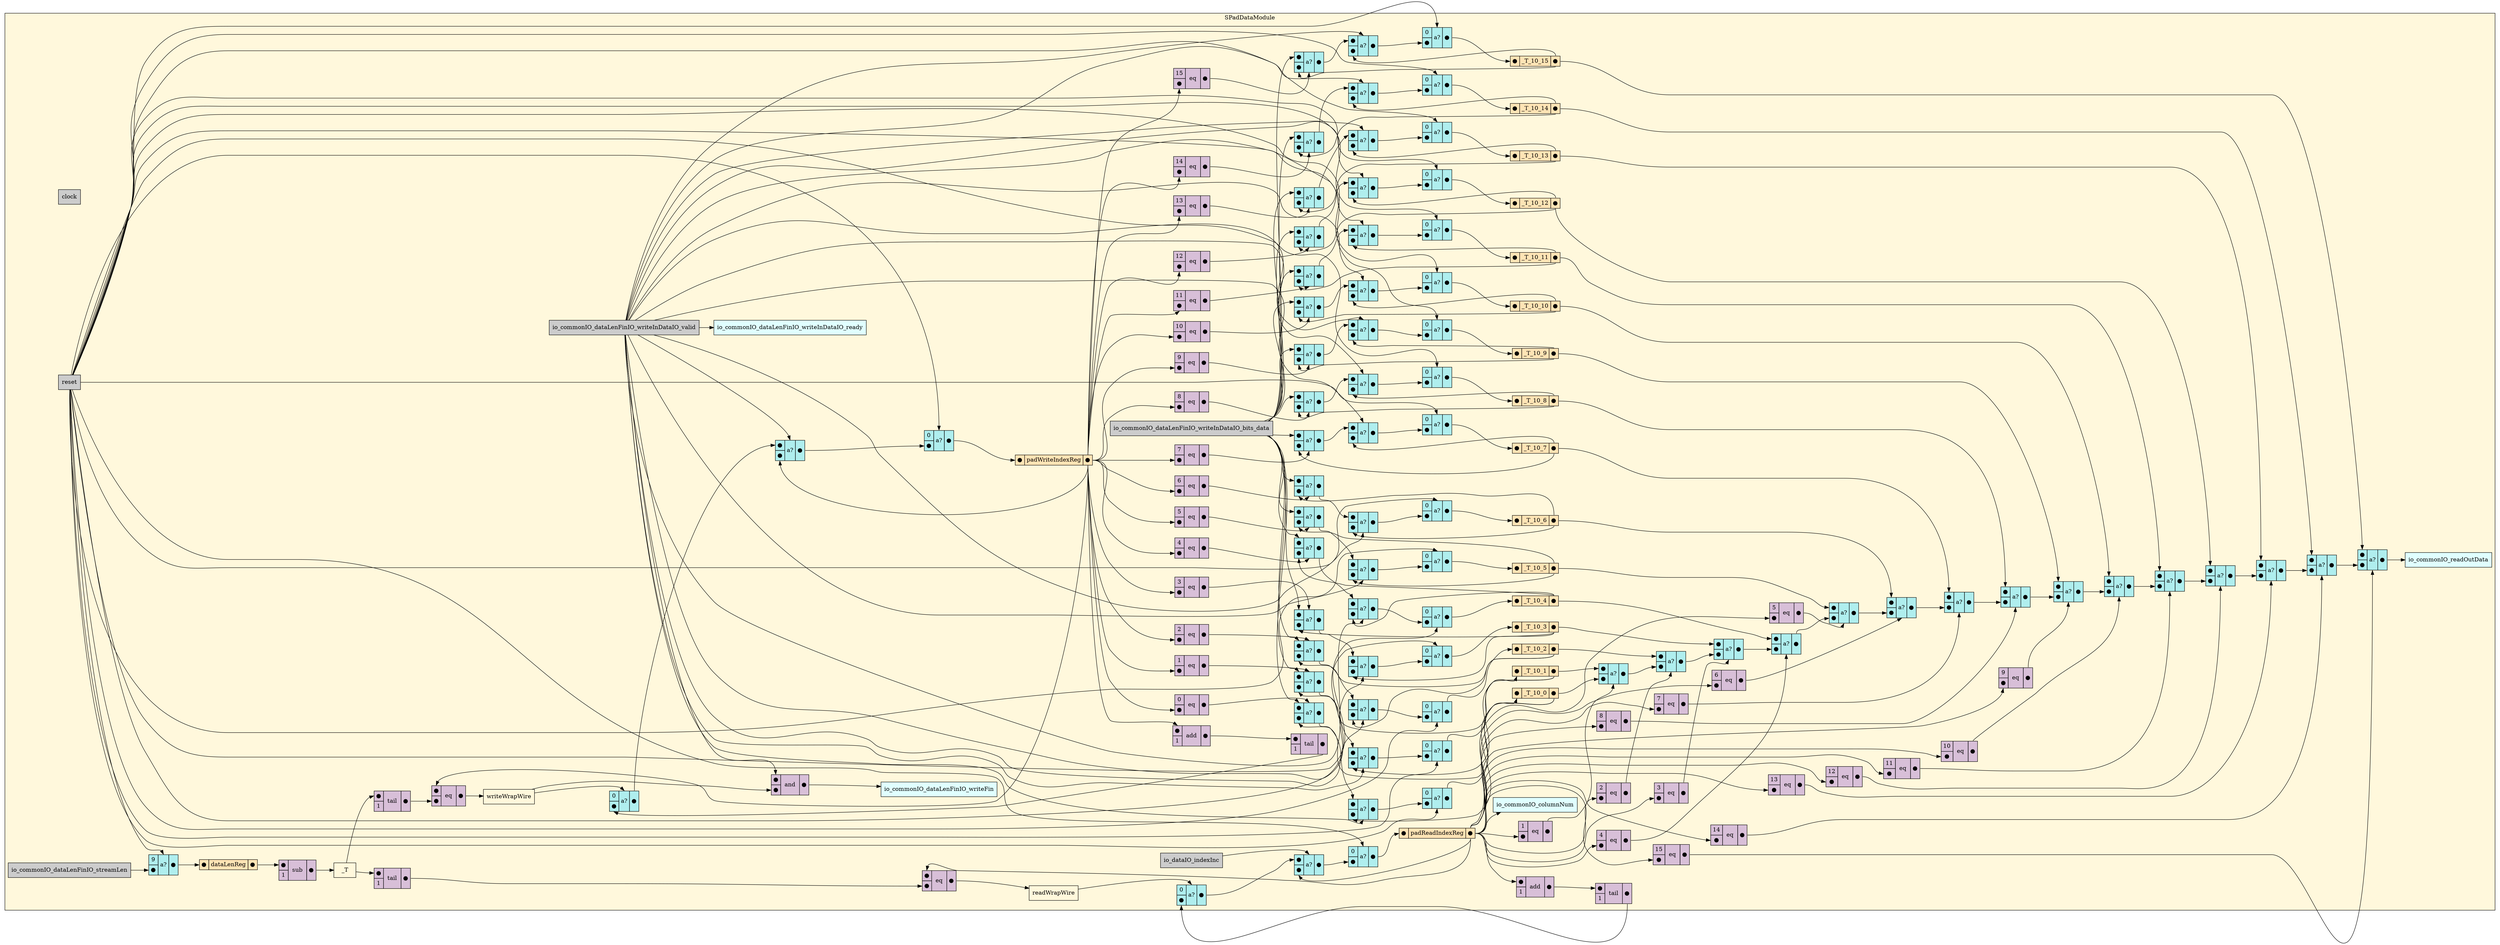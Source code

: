 digraph SPadDataModule {
stylesheet = "styles.css"
rankdir="LR" 

subgraph cluster_SPadDataModule {
  label="SPadDataModule"
  URL=""
  bgcolor="#FFF8DC"
  cluster_SPadDataModule_clock [shape = "rectangle" style="filled" fillcolor="#CCCCCC" label="clock" rank="0"]
     
cluster_SPadDataModule_reset [shape = "rectangle" style="filled" fillcolor="#CCCCCC" label="reset" rank="0"]
     
cluster_SPadDataModule_io_commonIO_dataLenFinIO_writeInDataIO_valid [shape = "rectangle" style="filled" fillcolor="#CCCCCC" label="io_commonIO_dataLenFinIO_writeInDataIO_valid" rank="0"]
     
cluster_SPadDataModule_io_commonIO_dataLenFinIO_writeInDataIO_bits_data [shape = "rectangle" style="filled" fillcolor="#CCCCCC" label="io_commonIO_dataLenFinIO_writeInDataIO_bits_data" rank="0"]
     
cluster_SPadDataModule_io_commonIO_dataLenFinIO_streamLen [shape = "rectangle" style="filled" fillcolor="#CCCCCC" label="io_commonIO_dataLenFinIO_streamLen" rank="0"]
     
cluster_SPadDataModule_io_dataIO_indexInc [shape = "rectangle" style="filled" fillcolor="#CCCCCC" label="io_dataIO_indexInc" rank="0"]
     
cluster_SPadDataModule_io_commonIO_columnNum [shape = "rectangle" style="filled" fillcolor="#E0FFFF" label="io_commonIO_columnNum" rank="1000"]
     
cluster_SPadDataModule_io_commonIO_readOutData [shape = "rectangle" style="filled" fillcolor="#E0FFFF" label="io_commonIO_readOutData" rank="1000"]
     
cluster_SPadDataModule_io_commonIO_dataLenFinIO_writeInDataIO_ready [shape = "rectangle" style="filled" fillcolor="#E0FFFF" label="io_commonIO_dataLenFinIO_writeInDataIO_ready" rank="1000"]
     
cluster_SPadDataModule_io_commonIO_dataLenFinIO_writeFin [shape = "rectangle" style="filled" fillcolor="#E0FFFF" label="io_commonIO_dataLenFinIO_writeFin" rank="1000"]
     
struct_cluster_SPadDataModule_dataLenReg [shape="plaintext" label=<
<TABLE BORDER="0" CELLBORDER="1" CELLSPACING="0" CELLPADDING="4" BGCOLOR="#FFE4B5">
  <TR>
    <TD PORT="in">&#x25cf;</TD>
    <TD>dataLenReg</TD>
    <TD PORT="out">&#x25cf;</TD>
  </TR>
</TABLE>>];
struct_cluster_SPadDataModule_padWriteIndexReg [shape="plaintext" label=<
<TABLE BORDER="0" CELLBORDER="1" CELLSPACING="0" CELLPADDING="4" BGCOLOR="#FFE4B5">
  <TR>
    <TD PORT="in">&#x25cf;</TD>
    <TD>padWriteIndexReg</TD>
    <TD PORT="out">&#x25cf;</TD>
  </TR>
</TABLE>>];
struct_cluster_SPadDataModule_padReadIndexReg [shape="plaintext" label=<
<TABLE BORDER="0" CELLBORDER="1" CELLSPACING="0" CELLPADDING="4" BGCOLOR="#FFE4B5">
  <TR>
    <TD PORT="in">&#x25cf;</TD>
    <TD>padReadIndexReg</TD>
    <TD PORT="out">&#x25cf;</TD>
  </TR>
</TABLE>>];
cluster_SPadDataModule__T [label = "_T" shape="rectangle"]; 

op_sub_599 [shape = "plaintext" label=<
<TABLE BORDER="0" CELLBORDER="1" CELLSPACING="0" CELLPADDING="4" BGCOLOR="#D8BFD8">
  <TR>
    <TD PORT="in1">&#x25cf;</TD>
    <TD ROWSPAN="2" > sub </TD>
    <TD ROWSPAN="2" PORT="out">&#x25cf;</TD>
  </TR>
  <TR>
    <TD PORT="in2">1</TD>
  </TR>
</TABLE>>];
       
cluster_SPadDataModule_writeWrapWire [label = "writeWrapWire" shape="rectangle"]; 

op_eq_600 [shape = "plaintext" label=<
<TABLE BORDER="0" CELLBORDER="1" CELLSPACING="0" CELLPADDING="4" BGCOLOR="#D8BFD8">
  <TR>
    <TD PORT="in1">&#x25cf;</TD>
    <TD ROWSPAN="2" > eq </TD>
    <TD ROWSPAN="2" PORT="out">&#x25cf;</TD>
  </TR>
  <TR>
    <TD PORT="in2">&#x25cf;</TD>
  </TR>
</TABLE>>];
       

op_tail_601 [shape = "plaintext" label=<
<TABLE BORDER="0" CELLBORDER="1" CELLSPACING="0" CELLPADDING="4" BGCOLOR="#D8BFD8">
  <TR>
    <TD PORT="in1">&#x25cf;</TD>
    <TD ROWSPAN="2" > tail </TD>
    <TD ROWSPAN="2" PORT="out">&#x25cf;</TD>
  </TR>
  <TR>
    <TD>1</TD>
  </TR>
</TABLE>>];
       
cluster_SPadDataModule_readWrapWire [label = "readWrapWire" shape="rectangle"]; 

op_eq_602 [shape = "plaintext" label=<
<TABLE BORDER="0" CELLBORDER="1" CELLSPACING="0" CELLPADDING="4" BGCOLOR="#D8BFD8">
  <TR>
    <TD PORT="in1">&#x25cf;</TD>
    <TD ROWSPAN="2" > eq </TD>
    <TD ROWSPAN="2" PORT="out">&#x25cf;</TD>
  </TR>
  <TR>
    <TD PORT="in2">&#x25cf;</TD>
  </TR>
</TABLE>>];
       

op_tail_603 [shape = "plaintext" label=<
<TABLE BORDER="0" CELLBORDER="1" CELLSPACING="0" CELLPADDING="4" BGCOLOR="#D8BFD8">
  <TR>
    <TD PORT="in1">&#x25cf;</TD>
    <TD ROWSPAN="2" > tail </TD>
    <TD ROWSPAN="2" PORT="out">&#x25cf;</TD>
  </TR>
  <TR>
    <TD>1</TD>
  </TR>
</TABLE>>];
       
struct_cluster_SPadDataModule__T_10_0 [shape="plaintext" label=<
<TABLE BORDER="0" CELLBORDER="1" CELLSPACING="0" CELLPADDING="4" BGCOLOR="#FFE4B5">
  <TR>
    <TD PORT="in">&#x25cf;</TD>
    <TD>_T_10_0</TD>
    <TD PORT="out">&#x25cf;</TD>
  </TR>
</TABLE>>];
struct_cluster_SPadDataModule__T_10_1 [shape="plaintext" label=<
<TABLE BORDER="0" CELLBORDER="1" CELLSPACING="0" CELLPADDING="4" BGCOLOR="#FFE4B5">
  <TR>
    <TD PORT="in">&#x25cf;</TD>
    <TD>_T_10_1</TD>
    <TD PORT="out">&#x25cf;</TD>
  </TR>
</TABLE>>];
struct_cluster_SPadDataModule__T_10_2 [shape="plaintext" label=<
<TABLE BORDER="0" CELLBORDER="1" CELLSPACING="0" CELLPADDING="4" BGCOLOR="#FFE4B5">
  <TR>
    <TD PORT="in">&#x25cf;</TD>
    <TD>_T_10_2</TD>
    <TD PORT="out">&#x25cf;</TD>
  </TR>
</TABLE>>];
struct_cluster_SPadDataModule__T_10_3 [shape="plaintext" label=<
<TABLE BORDER="0" CELLBORDER="1" CELLSPACING="0" CELLPADDING="4" BGCOLOR="#FFE4B5">
  <TR>
    <TD PORT="in">&#x25cf;</TD>
    <TD>_T_10_3</TD>
    <TD PORT="out">&#x25cf;</TD>
  </TR>
</TABLE>>];
struct_cluster_SPadDataModule__T_10_4 [shape="plaintext" label=<
<TABLE BORDER="0" CELLBORDER="1" CELLSPACING="0" CELLPADDING="4" BGCOLOR="#FFE4B5">
  <TR>
    <TD PORT="in">&#x25cf;</TD>
    <TD>_T_10_4</TD>
    <TD PORT="out">&#x25cf;</TD>
  </TR>
</TABLE>>];
struct_cluster_SPadDataModule__T_10_5 [shape="plaintext" label=<
<TABLE BORDER="0" CELLBORDER="1" CELLSPACING="0" CELLPADDING="4" BGCOLOR="#FFE4B5">
  <TR>
    <TD PORT="in">&#x25cf;</TD>
    <TD>_T_10_5</TD>
    <TD PORT="out">&#x25cf;</TD>
  </TR>
</TABLE>>];
struct_cluster_SPadDataModule__T_10_6 [shape="plaintext" label=<
<TABLE BORDER="0" CELLBORDER="1" CELLSPACING="0" CELLPADDING="4" BGCOLOR="#FFE4B5">
  <TR>
    <TD PORT="in">&#x25cf;</TD>
    <TD>_T_10_6</TD>
    <TD PORT="out">&#x25cf;</TD>
  </TR>
</TABLE>>];
struct_cluster_SPadDataModule__T_10_7 [shape="plaintext" label=<
<TABLE BORDER="0" CELLBORDER="1" CELLSPACING="0" CELLPADDING="4" BGCOLOR="#FFE4B5">
  <TR>
    <TD PORT="in">&#x25cf;</TD>
    <TD>_T_10_7</TD>
    <TD PORT="out">&#x25cf;</TD>
  </TR>
</TABLE>>];
struct_cluster_SPadDataModule__T_10_8 [shape="plaintext" label=<
<TABLE BORDER="0" CELLBORDER="1" CELLSPACING="0" CELLPADDING="4" BGCOLOR="#FFE4B5">
  <TR>
    <TD PORT="in">&#x25cf;</TD>
    <TD>_T_10_8</TD>
    <TD PORT="out">&#x25cf;</TD>
  </TR>
</TABLE>>];
struct_cluster_SPadDataModule__T_10_9 [shape="plaintext" label=<
<TABLE BORDER="0" CELLBORDER="1" CELLSPACING="0" CELLPADDING="4" BGCOLOR="#FFE4B5">
  <TR>
    <TD PORT="in">&#x25cf;</TD>
    <TD>_T_10_9</TD>
    <TD PORT="out">&#x25cf;</TD>
  </TR>
</TABLE>>];
struct_cluster_SPadDataModule__T_10_10 [shape="plaintext" label=<
<TABLE BORDER="0" CELLBORDER="1" CELLSPACING="0" CELLPADDING="4" BGCOLOR="#FFE4B5">
  <TR>
    <TD PORT="in">&#x25cf;</TD>
    <TD>_T_10_10</TD>
    <TD PORT="out">&#x25cf;</TD>
  </TR>
</TABLE>>];
struct_cluster_SPadDataModule__T_10_11 [shape="plaintext" label=<
<TABLE BORDER="0" CELLBORDER="1" CELLSPACING="0" CELLPADDING="4" BGCOLOR="#FFE4B5">
  <TR>
    <TD PORT="in">&#x25cf;</TD>
    <TD>_T_10_11</TD>
    <TD PORT="out">&#x25cf;</TD>
  </TR>
</TABLE>>];
struct_cluster_SPadDataModule__T_10_12 [shape="plaintext" label=<
<TABLE BORDER="0" CELLBORDER="1" CELLSPACING="0" CELLPADDING="4" BGCOLOR="#FFE4B5">
  <TR>
    <TD PORT="in">&#x25cf;</TD>
    <TD>_T_10_12</TD>
    <TD PORT="out">&#x25cf;</TD>
  </TR>
</TABLE>>];
struct_cluster_SPadDataModule__T_10_13 [shape="plaintext" label=<
<TABLE BORDER="0" CELLBORDER="1" CELLSPACING="0" CELLPADDING="4" BGCOLOR="#FFE4B5">
  <TR>
    <TD PORT="in">&#x25cf;</TD>
    <TD>_T_10_13</TD>
    <TD PORT="out">&#x25cf;</TD>
  </TR>
</TABLE>>];
struct_cluster_SPadDataModule__T_10_14 [shape="plaintext" label=<
<TABLE BORDER="0" CELLBORDER="1" CELLSPACING="0" CELLPADDING="4" BGCOLOR="#FFE4B5">
  <TR>
    <TD PORT="in">&#x25cf;</TD>
    <TD>_T_10_14</TD>
    <TD PORT="out">&#x25cf;</TD>
  </TR>
</TABLE>>];
struct_cluster_SPadDataModule__T_10_15 [shape="plaintext" label=<
<TABLE BORDER="0" CELLBORDER="1" CELLSPACING="0" CELLPADDING="4" BGCOLOR="#FFE4B5">
  <TR>
    <TD PORT="in">&#x25cf;</TD>
    <TD>_T_10_15</TD>
    <TD PORT="out">&#x25cf;</TD>
  </TR>
</TABLE>>];

mux_817634976 [shape = "plaintext" label=<
<TABLE BORDER="0" CELLBORDER="1" CELLSPACING="0" CELLPADDING="4" BGCOLOR="#AFEEEE">
  <TR>
    <TD PORT="in1">&#x25cf;</TD>
    <TD ROWSPAN="2" PORT="select">a?</TD>
    <TD ROWSPAN="2" PORT="out">&#x25cf;</TD>
  </TR>
  <TR>
    <TD PORT="in2">&#x25cf;</TD>
  </TR>
</TABLE>>];
       

op_eq_604 [shape = "plaintext" label=<
<TABLE BORDER="0" CELLBORDER="1" CELLSPACING="0" CELLPADDING="4" BGCOLOR="#D8BFD8">
  <TR>
    <TD PORT="in1">15</TD>
    <TD ROWSPAN="2" > eq </TD>
    <TD ROWSPAN="2" PORT="out">&#x25cf;</TD>
  </TR>
  <TR>
    <TD PORT="in2">&#x25cf;</TD>
  </TR>
</TABLE>>];
       

mux_1664940076 [shape = "plaintext" label=<
<TABLE BORDER="0" CELLBORDER="1" CELLSPACING="0" CELLPADDING="4" BGCOLOR="#AFEEEE">
  <TR>
    <TD PORT="in1">&#x25cf;</TD>
    <TD ROWSPAN="2" PORT="select">a?</TD>
    <TD ROWSPAN="2" PORT="out">&#x25cf;</TD>
  </TR>
  <TR>
    <TD PORT="in2">&#x25cf;</TD>
  </TR>
</TABLE>>];
       

op_eq_605 [shape = "plaintext" label=<
<TABLE BORDER="0" CELLBORDER="1" CELLSPACING="0" CELLPADDING="4" BGCOLOR="#D8BFD8">
  <TR>
    <TD PORT="in1">14</TD>
    <TD ROWSPAN="2" > eq </TD>
    <TD ROWSPAN="2" PORT="out">&#x25cf;</TD>
  </TR>
  <TR>
    <TD PORT="in2">&#x25cf;</TD>
  </TR>
</TABLE>>];
       

mux_780632335 [shape = "plaintext" label=<
<TABLE BORDER="0" CELLBORDER="1" CELLSPACING="0" CELLPADDING="4" BGCOLOR="#AFEEEE">
  <TR>
    <TD PORT="in1">&#x25cf;</TD>
    <TD ROWSPAN="2" PORT="select">a?</TD>
    <TD ROWSPAN="2" PORT="out">&#x25cf;</TD>
  </TR>
  <TR>
    <TD PORT="in2">&#x25cf;</TD>
  </TR>
</TABLE>>];
       

op_eq_606 [shape = "plaintext" label=<
<TABLE BORDER="0" CELLBORDER="1" CELLSPACING="0" CELLPADDING="4" BGCOLOR="#D8BFD8">
  <TR>
    <TD PORT="in1">13</TD>
    <TD ROWSPAN="2" > eq </TD>
    <TD ROWSPAN="2" PORT="out">&#x25cf;</TD>
  </TR>
  <TR>
    <TD PORT="in2">&#x25cf;</TD>
  </TR>
</TABLE>>];
       

mux_234215094 [shape = "plaintext" label=<
<TABLE BORDER="0" CELLBORDER="1" CELLSPACING="0" CELLPADDING="4" BGCOLOR="#AFEEEE">
  <TR>
    <TD PORT="in1">&#x25cf;</TD>
    <TD ROWSPAN="2" PORT="select">a?</TD>
    <TD ROWSPAN="2" PORT="out">&#x25cf;</TD>
  </TR>
  <TR>
    <TD PORT="in2">&#x25cf;</TD>
  </TR>
</TABLE>>];
       

op_eq_607 [shape = "plaintext" label=<
<TABLE BORDER="0" CELLBORDER="1" CELLSPACING="0" CELLPADDING="4" BGCOLOR="#D8BFD8">
  <TR>
    <TD PORT="in1">12</TD>
    <TD ROWSPAN="2" > eq </TD>
    <TD ROWSPAN="2" PORT="out">&#x25cf;</TD>
  </TR>
  <TR>
    <TD PORT="in2">&#x25cf;</TD>
  </TR>
</TABLE>>];
       

mux_878505620 [shape = "plaintext" label=<
<TABLE BORDER="0" CELLBORDER="1" CELLSPACING="0" CELLPADDING="4" BGCOLOR="#AFEEEE">
  <TR>
    <TD PORT="in1">&#x25cf;</TD>
    <TD ROWSPAN="2" PORT="select">a?</TD>
    <TD ROWSPAN="2" PORT="out">&#x25cf;</TD>
  </TR>
  <TR>
    <TD PORT="in2">&#x25cf;</TD>
  </TR>
</TABLE>>];
       

op_eq_608 [shape = "plaintext" label=<
<TABLE BORDER="0" CELLBORDER="1" CELLSPACING="0" CELLPADDING="4" BGCOLOR="#D8BFD8">
  <TR>
    <TD PORT="in1">11</TD>
    <TD ROWSPAN="2" > eq </TD>
    <TD ROWSPAN="2" PORT="out">&#x25cf;</TD>
  </TR>
  <TR>
    <TD PORT="in2">&#x25cf;</TD>
  </TR>
</TABLE>>];
       

mux_1689711551 [shape = "plaintext" label=<
<TABLE BORDER="0" CELLBORDER="1" CELLSPACING="0" CELLPADDING="4" BGCOLOR="#AFEEEE">
  <TR>
    <TD PORT="in1">&#x25cf;</TD>
    <TD ROWSPAN="2" PORT="select">a?</TD>
    <TD ROWSPAN="2" PORT="out">&#x25cf;</TD>
  </TR>
  <TR>
    <TD PORT="in2">&#x25cf;</TD>
  </TR>
</TABLE>>];
       

op_eq_609 [shape = "plaintext" label=<
<TABLE BORDER="0" CELLBORDER="1" CELLSPACING="0" CELLPADDING="4" BGCOLOR="#D8BFD8">
  <TR>
    <TD PORT="in1">10</TD>
    <TD ROWSPAN="2" > eq </TD>
    <TD ROWSPAN="2" PORT="out">&#x25cf;</TD>
  </TR>
  <TR>
    <TD PORT="in2">&#x25cf;</TD>
  </TR>
</TABLE>>];
       

mux_1716341478 [shape = "plaintext" label=<
<TABLE BORDER="0" CELLBORDER="1" CELLSPACING="0" CELLPADDING="4" BGCOLOR="#AFEEEE">
  <TR>
    <TD PORT="in1">&#x25cf;</TD>
    <TD ROWSPAN="2" PORT="select">a?</TD>
    <TD ROWSPAN="2" PORT="out">&#x25cf;</TD>
  </TR>
  <TR>
    <TD PORT="in2">&#x25cf;</TD>
  </TR>
</TABLE>>];
       

op_eq_610 [shape = "plaintext" label=<
<TABLE BORDER="0" CELLBORDER="1" CELLSPACING="0" CELLPADDING="4" BGCOLOR="#D8BFD8">
  <TR>
    <TD PORT="in1">9</TD>
    <TD ROWSPAN="2" > eq </TD>
    <TD ROWSPAN="2" PORT="out">&#x25cf;</TD>
  </TR>
  <TR>
    <TD PORT="in2">&#x25cf;</TD>
  </TR>
</TABLE>>];
       

mux_315923216 [shape = "plaintext" label=<
<TABLE BORDER="0" CELLBORDER="1" CELLSPACING="0" CELLPADDING="4" BGCOLOR="#AFEEEE">
  <TR>
    <TD PORT="in1">&#x25cf;</TD>
    <TD ROWSPAN="2" PORT="select">a?</TD>
    <TD ROWSPAN="2" PORT="out">&#x25cf;</TD>
  </TR>
  <TR>
    <TD PORT="in2">&#x25cf;</TD>
  </TR>
</TABLE>>];
       

op_eq_611 [shape = "plaintext" label=<
<TABLE BORDER="0" CELLBORDER="1" CELLSPACING="0" CELLPADDING="4" BGCOLOR="#D8BFD8">
  <TR>
    <TD PORT="in1">8</TD>
    <TD ROWSPAN="2" > eq </TD>
    <TD ROWSPAN="2" PORT="out">&#x25cf;</TD>
  </TR>
  <TR>
    <TD PORT="in2">&#x25cf;</TD>
  </TR>
</TABLE>>];
       

mux_305365052 [shape = "plaintext" label=<
<TABLE BORDER="0" CELLBORDER="1" CELLSPACING="0" CELLPADDING="4" BGCOLOR="#AFEEEE">
  <TR>
    <TD PORT="in1">&#x25cf;</TD>
    <TD ROWSPAN="2" PORT="select">a?</TD>
    <TD ROWSPAN="2" PORT="out">&#x25cf;</TD>
  </TR>
  <TR>
    <TD PORT="in2">&#x25cf;</TD>
  </TR>
</TABLE>>];
       

op_eq_612 [shape = "plaintext" label=<
<TABLE BORDER="0" CELLBORDER="1" CELLSPACING="0" CELLPADDING="4" BGCOLOR="#D8BFD8">
  <TR>
    <TD PORT="in1">7</TD>
    <TD ROWSPAN="2" > eq </TD>
    <TD ROWSPAN="2" PORT="out">&#x25cf;</TD>
  </TR>
  <TR>
    <TD PORT="in2">&#x25cf;</TD>
  </TR>
</TABLE>>];
       

mux_367602737 [shape = "plaintext" label=<
<TABLE BORDER="0" CELLBORDER="1" CELLSPACING="0" CELLPADDING="4" BGCOLOR="#AFEEEE">
  <TR>
    <TD PORT="in1">&#x25cf;</TD>
    <TD ROWSPAN="2" PORT="select">a?</TD>
    <TD ROWSPAN="2" PORT="out">&#x25cf;</TD>
  </TR>
  <TR>
    <TD PORT="in2">&#x25cf;</TD>
  </TR>
</TABLE>>];
       

op_eq_613 [shape = "plaintext" label=<
<TABLE BORDER="0" CELLBORDER="1" CELLSPACING="0" CELLPADDING="4" BGCOLOR="#D8BFD8">
  <TR>
    <TD PORT="in1">6</TD>
    <TD ROWSPAN="2" > eq </TD>
    <TD ROWSPAN="2" PORT="out">&#x25cf;</TD>
  </TR>
  <TR>
    <TD PORT="in2">&#x25cf;</TD>
  </TR>
</TABLE>>];
       

mux_2005310697 [shape = "plaintext" label=<
<TABLE BORDER="0" CELLBORDER="1" CELLSPACING="0" CELLPADDING="4" BGCOLOR="#AFEEEE">
  <TR>
    <TD PORT="in1">&#x25cf;</TD>
    <TD ROWSPAN="2" PORT="select">a?</TD>
    <TD ROWSPAN="2" PORT="out">&#x25cf;</TD>
  </TR>
  <TR>
    <TD PORT="in2">&#x25cf;</TD>
  </TR>
</TABLE>>];
       

op_eq_614 [shape = "plaintext" label=<
<TABLE BORDER="0" CELLBORDER="1" CELLSPACING="0" CELLPADDING="4" BGCOLOR="#D8BFD8">
  <TR>
    <TD PORT="in1">5</TD>
    <TD ROWSPAN="2" > eq </TD>
    <TD ROWSPAN="2" PORT="out">&#x25cf;</TD>
  </TR>
  <TR>
    <TD PORT="in2">&#x25cf;</TD>
  </TR>
</TABLE>>];
       

mux_81625831 [shape = "plaintext" label=<
<TABLE BORDER="0" CELLBORDER="1" CELLSPACING="0" CELLPADDING="4" BGCOLOR="#AFEEEE">
  <TR>
    <TD PORT="in1">&#x25cf;</TD>
    <TD ROWSPAN="2" PORT="select">a?</TD>
    <TD ROWSPAN="2" PORT="out">&#x25cf;</TD>
  </TR>
  <TR>
    <TD PORT="in2">&#x25cf;</TD>
  </TR>
</TABLE>>];
       

op_eq_615 [shape = "plaintext" label=<
<TABLE BORDER="0" CELLBORDER="1" CELLSPACING="0" CELLPADDING="4" BGCOLOR="#D8BFD8">
  <TR>
    <TD PORT="in1">4</TD>
    <TD ROWSPAN="2" > eq </TD>
    <TD ROWSPAN="2" PORT="out">&#x25cf;</TD>
  </TR>
  <TR>
    <TD PORT="in2">&#x25cf;</TD>
  </TR>
</TABLE>>];
       

mux_780667302 [shape = "plaintext" label=<
<TABLE BORDER="0" CELLBORDER="1" CELLSPACING="0" CELLPADDING="4" BGCOLOR="#AFEEEE">
  <TR>
    <TD PORT="in1">&#x25cf;</TD>
    <TD ROWSPAN="2" PORT="select">a?</TD>
    <TD ROWSPAN="2" PORT="out">&#x25cf;</TD>
  </TR>
  <TR>
    <TD PORT="in2">&#x25cf;</TD>
  </TR>
</TABLE>>];
       

op_eq_616 [shape = "plaintext" label=<
<TABLE BORDER="0" CELLBORDER="1" CELLSPACING="0" CELLPADDING="4" BGCOLOR="#D8BFD8">
  <TR>
    <TD PORT="in1">3</TD>
    <TD ROWSPAN="2" > eq </TD>
    <TD ROWSPAN="2" PORT="out">&#x25cf;</TD>
  </TR>
  <TR>
    <TD PORT="in2">&#x25cf;</TD>
  </TR>
</TABLE>>];
       

mux_1964710208 [shape = "plaintext" label=<
<TABLE BORDER="0" CELLBORDER="1" CELLSPACING="0" CELLPADDING="4" BGCOLOR="#AFEEEE">
  <TR>
    <TD PORT="in1">&#x25cf;</TD>
    <TD ROWSPAN="2" PORT="select">a?</TD>
    <TD ROWSPAN="2" PORT="out">&#x25cf;</TD>
  </TR>
  <TR>
    <TD PORT="in2">&#x25cf;</TD>
  </TR>
</TABLE>>];
       

op_eq_617 [shape = "plaintext" label=<
<TABLE BORDER="0" CELLBORDER="1" CELLSPACING="0" CELLPADDING="4" BGCOLOR="#D8BFD8">
  <TR>
    <TD PORT="in1">2</TD>
    <TD ROWSPAN="2" > eq </TD>
    <TD ROWSPAN="2" PORT="out">&#x25cf;</TD>
  </TR>
  <TR>
    <TD PORT="in2">&#x25cf;</TD>
  </TR>
</TABLE>>];
       

mux_1729122715 [shape = "plaintext" label=<
<TABLE BORDER="0" CELLBORDER="1" CELLSPACING="0" CELLPADDING="4" BGCOLOR="#AFEEEE">
  <TR>
    <TD PORT="in1">&#x25cf;</TD>
    <TD ROWSPAN="2" PORT="select">a?</TD>
    <TD ROWSPAN="2" PORT="out">&#x25cf;</TD>
  </TR>
  <TR>
    <TD PORT="in2">&#x25cf;</TD>
  </TR>
</TABLE>>];
       

op_eq_618 [shape = "plaintext" label=<
<TABLE BORDER="0" CELLBORDER="1" CELLSPACING="0" CELLPADDING="4" BGCOLOR="#D8BFD8">
  <TR>
    <TD PORT="in1">1</TD>
    <TD ROWSPAN="2" > eq </TD>
    <TD ROWSPAN="2" PORT="out">&#x25cf;</TD>
  </TR>
  <TR>
    <TD PORT="in2">&#x25cf;</TD>
  </TR>
</TABLE>>];
       

op_and_619 [shape = "plaintext" label=<
<TABLE BORDER="0" CELLBORDER="1" CELLSPACING="0" CELLPADDING="4" BGCOLOR="#D8BFD8">
  <TR>
    <TD PORT="in1">&#x25cf;</TD>
    <TD ROWSPAN="2" > and </TD>
    <TD ROWSPAN="2" PORT="out">&#x25cf;</TD>
  </TR>
  <TR>
    <TD PORT="in2">&#x25cf;</TD>
  </TR>
</TABLE>>];
       

mux_1917568076 [shape = "plaintext" label=<
<TABLE BORDER="0" CELLBORDER="1" CELLSPACING="0" CELLPADDING="4" BGCOLOR="#AFEEEE">
  <TR>
    <TD PORT="in1">9</TD>
    <TD ROWSPAN="2" PORT="select">a?</TD>
    <TD ROWSPAN="2" PORT="out">&#x25cf;</TD>
  </TR>
  <TR>
    <TD PORT="in2">&#x25cf;</TD>
  </TR>
</TABLE>>];
       

mux_1655311714 [shape = "plaintext" label=<
<TABLE BORDER="0" CELLBORDER="1" CELLSPACING="0" CELLPADDING="4" BGCOLOR="#AFEEEE">
  <TR>
    <TD PORT="in1">0</TD>
    <TD ROWSPAN="2" PORT="select">a?</TD>
    <TD ROWSPAN="2" PORT="out">&#x25cf;</TD>
  </TR>
  <TR>
    <TD PORT="in2">&#x25cf;</TD>
  </TR>
</TABLE>>];
       

mux_2006009045 [shape = "plaintext" label=<
<TABLE BORDER="0" CELLBORDER="1" CELLSPACING="0" CELLPADDING="4" BGCOLOR="#AFEEEE">
  <TR>
    <TD PORT="in1">&#x25cf;</TD>
    <TD ROWSPAN="2" PORT="select">a?</TD>
    <TD ROWSPAN="2" PORT="out">&#x25cf;</TD>
  </TR>
  <TR>
    <TD PORT="in2">&#x25cf;</TD>
  </TR>
</TABLE>>];
       

mux_1200765837 [shape = "plaintext" label=<
<TABLE BORDER="0" CELLBORDER="1" CELLSPACING="0" CELLPADDING="4" BGCOLOR="#AFEEEE">
  <TR>
    <TD PORT="in1">0</TD>
    <TD ROWSPAN="2" PORT="select">a?</TD>
    <TD ROWSPAN="2" PORT="out">&#x25cf;</TD>
  </TR>
  <TR>
    <TD PORT="in2">&#x25cf;</TD>
  </TR>
</TABLE>>];
       

op_tail_620 [shape = "plaintext" label=<
<TABLE BORDER="0" CELLBORDER="1" CELLSPACING="0" CELLPADDING="4" BGCOLOR="#D8BFD8">
  <TR>
    <TD PORT="in1">&#x25cf;</TD>
    <TD ROWSPAN="2" > tail </TD>
    <TD ROWSPAN="2" PORT="out">&#x25cf;</TD>
  </TR>
  <TR>
    <TD>1</TD>
  </TR>
</TABLE>>];
       

op_add_621 [shape = "plaintext" label=<
<TABLE BORDER="0" CELLBORDER="1" CELLSPACING="0" CELLPADDING="4" BGCOLOR="#D8BFD8">
  <TR>
    <TD PORT="in1">&#x25cf;</TD>
    <TD ROWSPAN="2" > add </TD>
    <TD ROWSPAN="2" PORT="out">&#x25cf;</TD>
  </TR>
  <TR>
    <TD PORT="in2">1</TD>
  </TR>
</TABLE>>];
       

mux_1010605546 [shape = "plaintext" label=<
<TABLE BORDER="0" CELLBORDER="1" CELLSPACING="0" CELLPADDING="4" BGCOLOR="#AFEEEE">
  <TR>
    <TD PORT="in1">0</TD>
    <TD ROWSPAN="2" PORT="select">a?</TD>
    <TD ROWSPAN="2" PORT="out">&#x25cf;</TD>
  </TR>
  <TR>
    <TD PORT="in2">&#x25cf;</TD>
  </TR>
</TABLE>>];
       

mux_545940901 [shape = "plaintext" label=<
<TABLE BORDER="0" CELLBORDER="1" CELLSPACING="0" CELLPADDING="4" BGCOLOR="#AFEEEE">
  <TR>
    <TD PORT="in1">&#x25cf;</TD>
    <TD ROWSPAN="2" PORT="select">a?</TD>
    <TD ROWSPAN="2" PORT="out">&#x25cf;</TD>
  </TR>
  <TR>
    <TD PORT="in2">&#x25cf;</TD>
  </TR>
</TABLE>>];
       

mux_1879217376 [shape = "plaintext" label=<
<TABLE BORDER="0" CELLBORDER="1" CELLSPACING="0" CELLPADDING="4" BGCOLOR="#AFEEEE">
  <TR>
    <TD PORT="in1">0</TD>
    <TD ROWSPAN="2" PORT="select">a?</TD>
    <TD ROWSPAN="2" PORT="out">&#x25cf;</TD>
  </TR>
  <TR>
    <TD PORT="in2">&#x25cf;</TD>
  </TR>
</TABLE>>];
       

op_tail_622 [shape = "plaintext" label=<
<TABLE BORDER="0" CELLBORDER="1" CELLSPACING="0" CELLPADDING="4" BGCOLOR="#D8BFD8">
  <TR>
    <TD PORT="in1">&#x25cf;</TD>
    <TD ROWSPAN="2" > tail </TD>
    <TD ROWSPAN="2" PORT="out">&#x25cf;</TD>
  </TR>
  <TR>
    <TD>1</TD>
  </TR>
</TABLE>>];
       

op_add_623 [shape = "plaintext" label=<
<TABLE BORDER="0" CELLBORDER="1" CELLSPACING="0" CELLPADDING="4" BGCOLOR="#D8BFD8">
  <TR>
    <TD PORT="in1">&#x25cf;</TD>
    <TD ROWSPAN="2" > add </TD>
    <TD ROWSPAN="2" PORT="out">&#x25cf;</TD>
  </TR>
  <TR>
    <TD PORT="in2">1</TD>
  </TR>
</TABLE>>];
       

mux_1050224654 [shape = "plaintext" label=<
<TABLE BORDER="0" CELLBORDER="1" CELLSPACING="0" CELLPADDING="4" BGCOLOR="#AFEEEE">
  <TR>
    <TD PORT="in1">0</TD>
    <TD ROWSPAN="2" PORT="select">a?</TD>
    <TD ROWSPAN="2" PORT="out">&#x25cf;</TD>
  </TR>
  <TR>
    <TD PORT="in2">&#x25cf;</TD>
  </TR>
</TABLE>>];
       

mux_2042143086 [shape = "plaintext" label=<
<TABLE BORDER="0" CELLBORDER="1" CELLSPACING="0" CELLPADDING="4" BGCOLOR="#AFEEEE">
  <TR>
    <TD PORT="in1">&#x25cf;</TD>
    <TD ROWSPAN="2" PORT="select">a?</TD>
    <TD ROWSPAN="2" PORT="out">&#x25cf;</TD>
  </TR>
  <TR>
    <TD PORT="in2">&#x25cf;</TD>
  </TR>
</TABLE>>];
       

mux_1309274823 [shape = "plaintext" label=<
<TABLE BORDER="0" CELLBORDER="1" CELLSPACING="0" CELLPADDING="4" BGCOLOR="#AFEEEE">
  <TR>
    <TD PORT="in1">&#x25cf;</TD>
    <TD ROWSPAN="2" PORT="select">a?</TD>
    <TD ROWSPAN="2" PORT="out">&#x25cf;</TD>
  </TR>
  <TR>
    <TD PORT="in2">&#x25cf;</TD>
  </TR>
</TABLE>>];
       

op_eq_624 [shape = "plaintext" label=<
<TABLE BORDER="0" CELLBORDER="1" CELLSPACING="0" CELLPADDING="4" BGCOLOR="#D8BFD8">
  <TR>
    <TD PORT="in1">0</TD>
    <TD ROWSPAN="2" > eq </TD>
    <TD ROWSPAN="2" PORT="out">&#x25cf;</TD>
  </TR>
  <TR>
    <TD PORT="in2">&#x25cf;</TD>
  </TR>
</TABLE>>];
       

mux_587824736 [shape = "plaintext" label=<
<TABLE BORDER="0" CELLBORDER="1" CELLSPACING="0" CELLPADDING="4" BGCOLOR="#AFEEEE">
  <TR>
    <TD PORT="in1">0</TD>
    <TD ROWSPAN="2" PORT="select">a?</TD>
    <TD ROWSPAN="2" PORT="out">&#x25cf;</TD>
  </TR>
  <TR>
    <TD PORT="in2">&#x25cf;</TD>
  </TR>
</TABLE>>];
       

mux_2757410 [shape = "plaintext" label=<
<TABLE BORDER="0" CELLBORDER="1" CELLSPACING="0" CELLPADDING="4" BGCOLOR="#AFEEEE">
  <TR>
    <TD PORT="in1">&#x25cf;</TD>
    <TD ROWSPAN="2" PORT="select">a?</TD>
    <TD ROWSPAN="2" PORT="out">&#x25cf;</TD>
  </TR>
  <TR>
    <TD PORT="in2">&#x25cf;</TD>
  </TR>
</TABLE>>];
       

mux_481687748 [shape = "plaintext" label=<
<TABLE BORDER="0" CELLBORDER="1" CELLSPACING="0" CELLPADDING="4" BGCOLOR="#AFEEEE">
  <TR>
    <TD PORT="in1">&#x25cf;</TD>
    <TD ROWSPAN="2" PORT="select">a?</TD>
    <TD ROWSPAN="2" PORT="out">&#x25cf;</TD>
  </TR>
  <TR>
    <TD PORT="in2">&#x25cf;</TD>
  </TR>
</TABLE>>];
       

op_eq_625 [shape = "plaintext" label=<
<TABLE BORDER="0" CELLBORDER="1" CELLSPACING="0" CELLPADDING="4" BGCOLOR="#D8BFD8">
  <TR>
    <TD PORT="in1">1</TD>
    <TD ROWSPAN="2" > eq </TD>
    <TD ROWSPAN="2" PORT="out">&#x25cf;</TD>
  </TR>
  <TR>
    <TD PORT="in2">&#x25cf;</TD>
  </TR>
</TABLE>>];
       

mux_124783512 [shape = "plaintext" label=<
<TABLE BORDER="0" CELLBORDER="1" CELLSPACING="0" CELLPADDING="4" BGCOLOR="#AFEEEE">
  <TR>
    <TD PORT="in1">0</TD>
    <TD ROWSPAN="2" PORT="select">a?</TD>
    <TD ROWSPAN="2" PORT="out">&#x25cf;</TD>
  </TR>
  <TR>
    <TD PORT="in2">&#x25cf;</TD>
  </TR>
</TABLE>>];
       

mux_784008983 [shape = "plaintext" label=<
<TABLE BORDER="0" CELLBORDER="1" CELLSPACING="0" CELLPADDING="4" BGCOLOR="#AFEEEE">
  <TR>
    <TD PORT="in1">&#x25cf;</TD>
    <TD ROWSPAN="2" PORT="select">a?</TD>
    <TD ROWSPAN="2" PORT="out">&#x25cf;</TD>
  </TR>
  <TR>
    <TD PORT="in2">&#x25cf;</TD>
  </TR>
</TABLE>>];
       

mux_994453127 [shape = "plaintext" label=<
<TABLE BORDER="0" CELLBORDER="1" CELLSPACING="0" CELLPADDING="4" BGCOLOR="#AFEEEE">
  <TR>
    <TD PORT="in1">&#x25cf;</TD>
    <TD ROWSPAN="2" PORT="select">a?</TD>
    <TD ROWSPAN="2" PORT="out">&#x25cf;</TD>
  </TR>
  <TR>
    <TD PORT="in2">&#x25cf;</TD>
  </TR>
</TABLE>>];
       

op_eq_626 [shape = "plaintext" label=<
<TABLE BORDER="0" CELLBORDER="1" CELLSPACING="0" CELLPADDING="4" BGCOLOR="#D8BFD8">
  <TR>
    <TD PORT="in1">2</TD>
    <TD ROWSPAN="2" > eq </TD>
    <TD ROWSPAN="2" PORT="out">&#x25cf;</TD>
  </TR>
  <TR>
    <TD PORT="in2">&#x25cf;</TD>
  </TR>
</TABLE>>];
       

mux_1338570451 [shape = "plaintext" label=<
<TABLE BORDER="0" CELLBORDER="1" CELLSPACING="0" CELLPADDING="4" BGCOLOR="#AFEEEE">
  <TR>
    <TD PORT="in1">0</TD>
    <TD ROWSPAN="2" PORT="select">a?</TD>
    <TD ROWSPAN="2" PORT="out">&#x25cf;</TD>
  </TR>
  <TR>
    <TD PORT="in2">&#x25cf;</TD>
  </TR>
</TABLE>>];
       

mux_978853482 [shape = "plaintext" label=<
<TABLE BORDER="0" CELLBORDER="1" CELLSPACING="0" CELLPADDING="4" BGCOLOR="#AFEEEE">
  <TR>
    <TD PORT="in1">&#x25cf;</TD>
    <TD ROWSPAN="2" PORT="select">a?</TD>
    <TD ROWSPAN="2" PORT="out">&#x25cf;</TD>
  </TR>
  <TR>
    <TD PORT="in2">&#x25cf;</TD>
  </TR>
</TABLE>>];
       

mux_409474650 [shape = "plaintext" label=<
<TABLE BORDER="0" CELLBORDER="1" CELLSPACING="0" CELLPADDING="4" BGCOLOR="#AFEEEE">
  <TR>
    <TD PORT="in1">&#x25cf;</TD>
    <TD ROWSPAN="2" PORT="select">a?</TD>
    <TD ROWSPAN="2" PORT="out">&#x25cf;</TD>
  </TR>
  <TR>
    <TD PORT="in2">&#x25cf;</TD>
  </TR>
</TABLE>>];
       

op_eq_627 [shape = "plaintext" label=<
<TABLE BORDER="0" CELLBORDER="1" CELLSPACING="0" CELLPADDING="4" BGCOLOR="#D8BFD8">
  <TR>
    <TD PORT="in1">3</TD>
    <TD ROWSPAN="2" > eq </TD>
    <TD ROWSPAN="2" PORT="out">&#x25cf;</TD>
  </TR>
  <TR>
    <TD PORT="in2">&#x25cf;</TD>
  </TR>
</TABLE>>];
       

mux_1204138641 [shape = "plaintext" label=<
<TABLE BORDER="0" CELLBORDER="1" CELLSPACING="0" CELLPADDING="4" BGCOLOR="#AFEEEE">
  <TR>
    <TD PORT="in1">0</TD>
    <TD ROWSPAN="2" PORT="select">a?</TD>
    <TD ROWSPAN="2" PORT="out">&#x25cf;</TD>
  </TR>
  <TR>
    <TD PORT="in2">&#x25cf;</TD>
  </TR>
</TABLE>>];
       

mux_277468989 [shape = "plaintext" label=<
<TABLE BORDER="0" CELLBORDER="1" CELLSPACING="0" CELLPADDING="4" BGCOLOR="#AFEEEE">
  <TR>
    <TD PORT="in1">&#x25cf;</TD>
    <TD ROWSPAN="2" PORT="select">a?</TD>
    <TD ROWSPAN="2" PORT="out">&#x25cf;</TD>
  </TR>
  <TR>
    <TD PORT="in2">&#x25cf;</TD>
  </TR>
</TABLE>>];
       

mux_1514016239 [shape = "plaintext" label=<
<TABLE BORDER="0" CELLBORDER="1" CELLSPACING="0" CELLPADDING="4" BGCOLOR="#AFEEEE">
  <TR>
    <TD PORT="in1">&#x25cf;</TD>
    <TD ROWSPAN="2" PORT="select">a?</TD>
    <TD ROWSPAN="2" PORT="out">&#x25cf;</TD>
  </TR>
  <TR>
    <TD PORT="in2">&#x25cf;</TD>
  </TR>
</TABLE>>];
       

op_eq_628 [shape = "plaintext" label=<
<TABLE BORDER="0" CELLBORDER="1" CELLSPACING="0" CELLPADDING="4" BGCOLOR="#D8BFD8">
  <TR>
    <TD PORT="in1">4</TD>
    <TD ROWSPAN="2" > eq </TD>
    <TD ROWSPAN="2" PORT="out">&#x25cf;</TD>
  </TR>
  <TR>
    <TD PORT="in2">&#x25cf;</TD>
  </TR>
</TABLE>>];
       

mux_601290166 [shape = "plaintext" label=<
<TABLE BORDER="0" CELLBORDER="1" CELLSPACING="0" CELLPADDING="4" BGCOLOR="#AFEEEE">
  <TR>
    <TD PORT="in1">0</TD>
    <TD ROWSPAN="2" PORT="select">a?</TD>
    <TD ROWSPAN="2" PORT="out">&#x25cf;</TD>
  </TR>
  <TR>
    <TD PORT="in2">&#x25cf;</TD>
  </TR>
</TABLE>>];
       

mux_1266865732 [shape = "plaintext" label=<
<TABLE BORDER="0" CELLBORDER="1" CELLSPACING="0" CELLPADDING="4" BGCOLOR="#AFEEEE">
  <TR>
    <TD PORT="in1">&#x25cf;</TD>
    <TD ROWSPAN="2" PORT="select">a?</TD>
    <TD ROWSPAN="2" PORT="out">&#x25cf;</TD>
  </TR>
  <TR>
    <TD PORT="in2">&#x25cf;</TD>
  </TR>
</TABLE>>];
       

mux_1807176177 [shape = "plaintext" label=<
<TABLE BORDER="0" CELLBORDER="1" CELLSPACING="0" CELLPADDING="4" BGCOLOR="#AFEEEE">
  <TR>
    <TD PORT="in1">&#x25cf;</TD>
    <TD ROWSPAN="2" PORT="select">a?</TD>
    <TD ROWSPAN="2" PORT="out">&#x25cf;</TD>
  </TR>
  <TR>
    <TD PORT="in2">&#x25cf;</TD>
  </TR>
</TABLE>>];
       

op_eq_629 [shape = "plaintext" label=<
<TABLE BORDER="0" CELLBORDER="1" CELLSPACING="0" CELLPADDING="4" BGCOLOR="#D8BFD8">
  <TR>
    <TD PORT="in1">5</TD>
    <TD ROWSPAN="2" > eq </TD>
    <TD ROWSPAN="2" PORT="out">&#x25cf;</TD>
  </TR>
  <TR>
    <TD PORT="in2">&#x25cf;</TD>
  </TR>
</TABLE>>];
       

mux_2120907800 [shape = "plaintext" label=<
<TABLE BORDER="0" CELLBORDER="1" CELLSPACING="0" CELLPADDING="4" BGCOLOR="#AFEEEE">
  <TR>
    <TD PORT="in1">0</TD>
    <TD ROWSPAN="2" PORT="select">a?</TD>
    <TD ROWSPAN="2" PORT="out">&#x25cf;</TD>
  </TR>
  <TR>
    <TD PORT="in2">&#x25cf;</TD>
  </TR>
</TABLE>>];
       

mux_381710621 [shape = "plaintext" label=<
<TABLE BORDER="0" CELLBORDER="1" CELLSPACING="0" CELLPADDING="4" BGCOLOR="#AFEEEE">
  <TR>
    <TD PORT="in1">&#x25cf;</TD>
    <TD ROWSPAN="2" PORT="select">a?</TD>
    <TD ROWSPAN="2" PORT="out">&#x25cf;</TD>
  </TR>
  <TR>
    <TD PORT="in2">&#x25cf;</TD>
  </TR>
</TABLE>>];
       

mux_1087641253 [shape = "plaintext" label=<
<TABLE BORDER="0" CELLBORDER="1" CELLSPACING="0" CELLPADDING="4" BGCOLOR="#AFEEEE">
  <TR>
    <TD PORT="in1">&#x25cf;</TD>
    <TD ROWSPAN="2" PORT="select">a?</TD>
    <TD ROWSPAN="2" PORT="out">&#x25cf;</TD>
  </TR>
  <TR>
    <TD PORT="in2">&#x25cf;</TD>
  </TR>
</TABLE>>];
       

op_eq_630 [shape = "plaintext" label=<
<TABLE BORDER="0" CELLBORDER="1" CELLSPACING="0" CELLPADDING="4" BGCOLOR="#D8BFD8">
  <TR>
    <TD PORT="in1">6</TD>
    <TD ROWSPAN="2" > eq </TD>
    <TD ROWSPAN="2" PORT="out">&#x25cf;</TD>
  </TR>
  <TR>
    <TD PORT="in2">&#x25cf;</TD>
  </TR>
</TABLE>>];
       

mux_1821022531 [shape = "plaintext" label=<
<TABLE BORDER="0" CELLBORDER="1" CELLSPACING="0" CELLPADDING="4" BGCOLOR="#AFEEEE">
  <TR>
    <TD PORT="in1">0</TD>
    <TD ROWSPAN="2" PORT="select">a?</TD>
    <TD ROWSPAN="2" PORT="out">&#x25cf;</TD>
  </TR>
  <TR>
    <TD PORT="in2">&#x25cf;</TD>
  </TR>
</TABLE>>];
       

mux_2091957258 [shape = "plaintext" label=<
<TABLE BORDER="0" CELLBORDER="1" CELLSPACING="0" CELLPADDING="4" BGCOLOR="#AFEEEE">
  <TR>
    <TD PORT="in1">&#x25cf;</TD>
    <TD ROWSPAN="2" PORT="select">a?</TD>
    <TD ROWSPAN="2" PORT="out">&#x25cf;</TD>
  </TR>
  <TR>
    <TD PORT="in2">&#x25cf;</TD>
  </TR>
</TABLE>>];
       

mux_982114224 [shape = "plaintext" label=<
<TABLE BORDER="0" CELLBORDER="1" CELLSPACING="0" CELLPADDING="4" BGCOLOR="#AFEEEE">
  <TR>
    <TD PORT="in1">&#x25cf;</TD>
    <TD ROWSPAN="2" PORT="select">a?</TD>
    <TD ROWSPAN="2" PORT="out">&#x25cf;</TD>
  </TR>
  <TR>
    <TD PORT="in2">&#x25cf;</TD>
  </TR>
</TABLE>>];
       

op_eq_631 [shape = "plaintext" label=<
<TABLE BORDER="0" CELLBORDER="1" CELLSPACING="0" CELLPADDING="4" BGCOLOR="#D8BFD8">
  <TR>
    <TD PORT="in1">7</TD>
    <TD ROWSPAN="2" > eq </TD>
    <TD ROWSPAN="2" PORT="out">&#x25cf;</TD>
  </TR>
  <TR>
    <TD PORT="in2">&#x25cf;</TD>
  </TR>
</TABLE>>];
       

mux_908790857 [shape = "plaintext" label=<
<TABLE BORDER="0" CELLBORDER="1" CELLSPACING="0" CELLPADDING="4" BGCOLOR="#AFEEEE">
  <TR>
    <TD PORT="in1">0</TD>
    <TD ROWSPAN="2" PORT="select">a?</TD>
    <TD ROWSPAN="2" PORT="out">&#x25cf;</TD>
  </TR>
  <TR>
    <TD PORT="in2">&#x25cf;</TD>
  </TR>
</TABLE>>];
       

mux_1787775787 [shape = "plaintext" label=<
<TABLE BORDER="0" CELLBORDER="1" CELLSPACING="0" CELLPADDING="4" BGCOLOR="#AFEEEE">
  <TR>
    <TD PORT="in1">&#x25cf;</TD>
    <TD ROWSPAN="2" PORT="select">a?</TD>
    <TD ROWSPAN="2" PORT="out">&#x25cf;</TD>
  </TR>
  <TR>
    <TD PORT="in2">&#x25cf;</TD>
  </TR>
</TABLE>>];
       

mux_1955536007 [shape = "plaintext" label=<
<TABLE BORDER="0" CELLBORDER="1" CELLSPACING="0" CELLPADDING="4" BGCOLOR="#AFEEEE">
  <TR>
    <TD PORT="in1">&#x25cf;</TD>
    <TD ROWSPAN="2" PORT="select">a?</TD>
    <TD ROWSPAN="2" PORT="out">&#x25cf;</TD>
  </TR>
  <TR>
    <TD PORT="in2">&#x25cf;</TD>
  </TR>
</TABLE>>];
       

op_eq_632 [shape = "plaintext" label=<
<TABLE BORDER="0" CELLBORDER="1" CELLSPACING="0" CELLPADDING="4" BGCOLOR="#D8BFD8">
  <TR>
    <TD PORT="in1">8</TD>
    <TD ROWSPAN="2" > eq </TD>
    <TD ROWSPAN="2" PORT="out">&#x25cf;</TD>
  </TR>
  <TR>
    <TD PORT="in2">&#x25cf;</TD>
  </TR>
</TABLE>>];
       

mux_93362458 [shape = "plaintext" label=<
<TABLE BORDER="0" CELLBORDER="1" CELLSPACING="0" CELLPADDING="4" BGCOLOR="#AFEEEE">
  <TR>
    <TD PORT="in1">0</TD>
    <TD ROWSPAN="2" PORT="select">a?</TD>
    <TD ROWSPAN="2" PORT="out">&#x25cf;</TD>
  </TR>
  <TR>
    <TD PORT="in2">&#x25cf;</TD>
  </TR>
</TABLE>>];
       

mux_1693803786 [shape = "plaintext" label=<
<TABLE BORDER="0" CELLBORDER="1" CELLSPACING="0" CELLPADDING="4" BGCOLOR="#AFEEEE">
  <TR>
    <TD PORT="in1">&#x25cf;</TD>
    <TD ROWSPAN="2" PORT="select">a?</TD>
    <TD ROWSPAN="2" PORT="out">&#x25cf;</TD>
  </TR>
  <TR>
    <TD PORT="in2">&#x25cf;</TD>
  </TR>
</TABLE>>];
       

mux_1044772428 [shape = "plaintext" label=<
<TABLE BORDER="0" CELLBORDER="1" CELLSPACING="0" CELLPADDING="4" BGCOLOR="#AFEEEE">
  <TR>
    <TD PORT="in1">&#x25cf;</TD>
    <TD ROWSPAN="2" PORT="select">a?</TD>
    <TD ROWSPAN="2" PORT="out">&#x25cf;</TD>
  </TR>
  <TR>
    <TD PORT="in2">&#x25cf;</TD>
  </TR>
</TABLE>>];
       

op_eq_633 [shape = "plaintext" label=<
<TABLE BORDER="0" CELLBORDER="1" CELLSPACING="0" CELLPADDING="4" BGCOLOR="#D8BFD8">
  <TR>
    <TD PORT="in1">9</TD>
    <TD ROWSPAN="2" > eq </TD>
    <TD ROWSPAN="2" PORT="out">&#x25cf;</TD>
  </TR>
  <TR>
    <TD PORT="in2">&#x25cf;</TD>
  </TR>
</TABLE>>];
       

mux_580104064 [shape = "plaintext" label=<
<TABLE BORDER="0" CELLBORDER="1" CELLSPACING="0" CELLPADDING="4" BGCOLOR="#AFEEEE">
  <TR>
    <TD PORT="in1">0</TD>
    <TD ROWSPAN="2" PORT="select">a?</TD>
    <TD ROWSPAN="2" PORT="out">&#x25cf;</TD>
  </TR>
  <TR>
    <TD PORT="in2">&#x25cf;</TD>
  </TR>
</TABLE>>];
       

mux_420338446 [shape = "plaintext" label=<
<TABLE BORDER="0" CELLBORDER="1" CELLSPACING="0" CELLPADDING="4" BGCOLOR="#AFEEEE">
  <TR>
    <TD PORT="in1">&#x25cf;</TD>
    <TD ROWSPAN="2" PORT="select">a?</TD>
    <TD ROWSPAN="2" PORT="out">&#x25cf;</TD>
  </TR>
  <TR>
    <TD PORT="in2">&#x25cf;</TD>
  </TR>
</TABLE>>];
       

mux_83847586 [shape = "plaintext" label=<
<TABLE BORDER="0" CELLBORDER="1" CELLSPACING="0" CELLPADDING="4" BGCOLOR="#AFEEEE">
  <TR>
    <TD PORT="in1">&#x25cf;</TD>
    <TD ROWSPAN="2" PORT="select">a?</TD>
    <TD ROWSPAN="2" PORT="out">&#x25cf;</TD>
  </TR>
  <TR>
    <TD PORT="in2">&#x25cf;</TD>
  </TR>
</TABLE>>];
       

op_eq_634 [shape = "plaintext" label=<
<TABLE BORDER="0" CELLBORDER="1" CELLSPACING="0" CELLPADDING="4" BGCOLOR="#D8BFD8">
  <TR>
    <TD PORT="in1">10</TD>
    <TD ROWSPAN="2" > eq </TD>
    <TD ROWSPAN="2" PORT="out">&#x25cf;</TD>
  </TR>
  <TR>
    <TD PORT="in2">&#x25cf;</TD>
  </TR>
</TABLE>>];
       

mux_965764015 [shape = "plaintext" label=<
<TABLE BORDER="0" CELLBORDER="1" CELLSPACING="0" CELLPADDING="4" BGCOLOR="#AFEEEE">
  <TR>
    <TD PORT="in1">0</TD>
    <TD ROWSPAN="2" PORT="select">a?</TD>
    <TD ROWSPAN="2" PORT="out">&#x25cf;</TD>
  </TR>
  <TR>
    <TD PORT="in2">&#x25cf;</TD>
  </TR>
</TABLE>>];
       

mux_394537444 [shape = "plaintext" label=<
<TABLE BORDER="0" CELLBORDER="1" CELLSPACING="0" CELLPADDING="4" BGCOLOR="#AFEEEE">
  <TR>
    <TD PORT="in1">&#x25cf;</TD>
    <TD ROWSPAN="2" PORT="select">a?</TD>
    <TD ROWSPAN="2" PORT="out">&#x25cf;</TD>
  </TR>
  <TR>
    <TD PORT="in2">&#x25cf;</TD>
  </TR>
</TABLE>>];
       

mux_2038642513 [shape = "plaintext" label=<
<TABLE BORDER="0" CELLBORDER="1" CELLSPACING="0" CELLPADDING="4" BGCOLOR="#AFEEEE">
  <TR>
    <TD PORT="in1">&#x25cf;</TD>
    <TD ROWSPAN="2" PORT="select">a?</TD>
    <TD ROWSPAN="2" PORT="out">&#x25cf;</TD>
  </TR>
  <TR>
    <TD PORT="in2">&#x25cf;</TD>
  </TR>
</TABLE>>];
       

op_eq_635 [shape = "plaintext" label=<
<TABLE BORDER="0" CELLBORDER="1" CELLSPACING="0" CELLPADDING="4" BGCOLOR="#D8BFD8">
  <TR>
    <TD PORT="in1">11</TD>
    <TD ROWSPAN="2" > eq </TD>
    <TD ROWSPAN="2" PORT="out">&#x25cf;</TD>
  </TR>
  <TR>
    <TD PORT="in2">&#x25cf;</TD>
  </TR>
</TABLE>>];
       

mux_1426469639 [shape = "plaintext" label=<
<TABLE BORDER="0" CELLBORDER="1" CELLSPACING="0" CELLPADDING="4" BGCOLOR="#AFEEEE">
  <TR>
    <TD PORT="in1">0</TD>
    <TD ROWSPAN="2" PORT="select">a?</TD>
    <TD ROWSPAN="2" PORT="out">&#x25cf;</TD>
  </TR>
  <TR>
    <TD PORT="in2">&#x25cf;</TD>
  </TR>
</TABLE>>];
       

mux_1985541028 [shape = "plaintext" label=<
<TABLE BORDER="0" CELLBORDER="1" CELLSPACING="0" CELLPADDING="4" BGCOLOR="#AFEEEE">
  <TR>
    <TD PORT="in1">&#x25cf;</TD>
    <TD ROWSPAN="2" PORT="select">a?</TD>
    <TD ROWSPAN="2" PORT="out">&#x25cf;</TD>
  </TR>
  <TR>
    <TD PORT="in2">&#x25cf;</TD>
  </TR>
</TABLE>>];
       

mux_888886109 [shape = "plaintext" label=<
<TABLE BORDER="0" CELLBORDER="1" CELLSPACING="0" CELLPADDING="4" BGCOLOR="#AFEEEE">
  <TR>
    <TD PORT="in1">&#x25cf;</TD>
    <TD ROWSPAN="2" PORT="select">a?</TD>
    <TD ROWSPAN="2" PORT="out">&#x25cf;</TD>
  </TR>
  <TR>
    <TD PORT="in2">&#x25cf;</TD>
  </TR>
</TABLE>>];
       

op_eq_636 [shape = "plaintext" label=<
<TABLE BORDER="0" CELLBORDER="1" CELLSPACING="0" CELLPADDING="4" BGCOLOR="#D8BFD8">
  <TR>
    <TD PORT="in1">12</TD>
    <TD ROWSPAN="2" > eq </TD>
    <TD ROWSPAN="2" PORT="out">&#x25cf;</TD>
  </TR>
  <TR>
    <TD PORT="in2">&#x25cf;</TD>
  </TR>
</TABLE>>];
       

mux_1208220133 [shape = "plaintext" label=<
<TABLE BORDER="0" CELLBORDER="1" CELLSPACING="0" CELLPADDING="4" BGCOLOR="#AFEEEE">
  <TR>
    <TD PORT="in1">0</TD>
    <TD ROWSPAN="2" PORT="select">a?</TD>
    <TD ROWSPAN="2" PORT="out">&#x25cf;</TD>
  </TR>
  <TR>
    <TD PORT="in2">&#x25cf;</TD>
  </TR>
</TABLE>>];
       

mux_1304648546 [shape = "plaintext" label=<
<TABLE BORDER="0" CELLBORDER="1" CELLSPACING="0" CELLPADDING="4" BGCOLOR="#AFEEEE">
  <TR>
    <TD PORT="in1">&#x25cf;</TD>
    <TD ROWSPAN="2" PORT="select">a?</TD>
    <TD ROWSPAN="2" PORT="out">&#x25cf;</TD>
  </TR>
  <TR>
    <TD PORT="in2">&#x25cf;</TD>
  </TR>
</TABLE>>];
       

mux_1655433973 [shape = "plaintext" label=<
<TABLE BORDER="0" CELLBORDER="1" CELLSPACING="0" CELLPADDING="4" BGCOLOR="#AFEEEE">
  <TR>
    <TD PORT="in1">&#x25cf;</TD>
    <TD ROWSPAN="2" PORT="select">a?</TD>
    <TD ROWSPAN="2" PORT="out">&#x25cf;</TD>
  </TR>
  <TR>
    <TD PORT="in2">&#x25cf;</TD>
  </TR>
</TABLE>>];
       

op_eq_637 [shape = "plaintext" label=<
<TABLE BORDER="0" CELLBORDER="1" CELLSPACING="0" CELLPADDING="4" BGCOLOR="#D8BFD8">
  <TR>
    <TD PORT="in1">13</TD>
    <TD ROWSPAN="2" > eq </TD>
    <TD ROWSPAN="2" PORT="out">&#x25cf;</TD>
  </TR>
  <TR>
    <TD PORT="in2">&#x25cf;</TD>
  </TR>
</TABLE>>];
       

mux_1120460211 [shape = "plaintext" label=<
<TABLE BORDER="0" CELLBORDER="1" CELLSPACING="0" CELLPADDING="4" BGCOLOR="#AFEEEE">
  <TR>
    <TD PORT="in1">0</TD>
    <TD ROWSPAN="2" PORT="select">a?</TD>
    <TD ROWSPAN="2" PORT="out">&#x25cf;</TD>
  </TR>
  <TR>
    <TD PORT="in2">&#x25cf;</TD>
  </TR>
</TABLE>>];
       

mux_380915368 [shape = "plaintext" label=<
<TABLE BORDER="0" CELLBORDER="1" CELLSPACING="0" CELLPADDING="4" BGCOLOR="#AFEEEE">
  <TR>
    <TD PORT="in1">&#x25cf;</TD>
    <TD ROWSPAN="2" PORT="select">a?</TD>
    <TD ROWSPAN="2" PORT="out">&#x25cf;</TD>
  </TR>
  <TR>
    <TD PORT="in2">&#x25cf;</TD>
  </TR>
</TABLE>>];
       

mux_1342622444 [shape = "plaintext" label=<
<TABLE BORDER="0" CELLBORDER="1" CELLSPACING="0" CELLPADDING="4" BGCOLOR="#AFEEEE">
  <TR>
    <TD PORT="in1">&#x25cf;</TD>
    <TD ROWSPAN="2" PORT="select">a?</TD>
    <TD ROWSPAN="2" PORT="out">&#x25cf;</TD>
  </TR>
  <TR>
    <TD PORT="in2">&#x25cf;</TD>
  </TR>
</TABLE>>];
       

op_eq_638 [shape = "plaintext" label=<
<TABLE BORDER="0" CELLBORDER="1" CELLSPACING="0" CELLPADDING="4" BGCOLOR="#D8BFD8">
  <TR>
    <TD PORT="in1">14</TD>
    <TD ROWSPAN="2" > eq </TD>
    <TD ROWSPAN="2" PORT="out">&#x25cf;</TD>
  </TR>
  <TR>
    <TD PORT="in2">&#x25cf;</TD>
  </TR>
</TABLE>>];
       

mux_271810950 [shape = "plaintext" label=<
<TABLE BORDER="0" CELLBORDER="1" CELLSPACING="0" CELLPADDING="4" BGCOLOR="#AFEEEE">
  <TR>
    <TD PORT="in1">0</TD>
    <TD ROWSPAN="2" PORT="select">a?</TD>
    <TD ROWSPAN="2" PORT="out">&#x25cf;</TD>
  </TR>
  <TR>
    <TD PORT="in2">&#x25cf;</TD>
  </TR>
</TABLE>>];
       

mux_2080229068 [shape = "plaintext" label=<
<TABLE BORDER="0" CELLBORDER="1" CELLSPACING="0" CELLPADDING="4" BGCOLOR="#AFEEEE">
  <TR>
    <TD PORT="in1">&#x25cf;</TD>
    <TD ROWSPAN="2" PORT="select">a?</TD>
    <TD ROWSPAN="2" PORT="out">&#x25cf;</TD>
  </TR>
  <TR>
    <TD PORT="in2">&#x25cf;</TD>
  </TR>
</TABLE>>];
       

mux_62561895 [shape = "plaintext" label=<
<TABLE BORDER="0" CELLBORDER="1" CELLSPACING="0" CELLPADDING="4" BGCOLOR="#AFEEEE">
  <TR>
    <TD PORT="in1">&#x25cf;</TD>
    <TD ROWSPAN="2" PORT="select">a?</TD>
    <TD ROWSPAN="2" PORT="out">&#x25cf;</TD>
  </TR>
  <TR>
    <TD PORT="in2">&#x25cf;</TD>
  </TR>
</TABLE>>];
       

op_eq_639 [shape = "plaintext" label=<
<TABLE BORDER="0" CELLBORDER="1" CELLSPACING="0" CELLPADDING="4" BGCOLOR="#D8BFD8">
  <TR>
    <TD PORT="in1">15</TD>
    <TD ROWSPAN="2" > eq </TD>
    <TD ROWSPAN="2" PORT="out">&#x25cf;</TD>
  </TR>
  <TR>
    <TD PORT="in2">&#x25cf;</TD>
  </TR>
</TABLE>>];
       

  mux_780632335:out -> mux_1664940076:in2
  mux_580104064:out -> struct_cluster_SPadDataModule__T_10_10:in
  cluster_SPadDataModule_io_commonIO_dataLenFinIO_writeInDataIO_bits_data -> mux_481687748:in1
  cluster_SPadDataModule_io_commonIO_dataLenFinIO_writeInDataIO_valid -> mux_1693803786:select
  struct_cluster_SPadDataModule_padWriteIndexReg:out -> op_eq_633:in2
  op_eq_605:out -> mux_1664940076:select
  struct_cluster_SPadDataModule__T_10_8:out -> mux_1787775787:in2
  mux_277468989:out -> mux_1204138641:in2
  mux_1514016239:out -> mux_277468989:in1
  mux_1120460211:out -> struct_cluster_SPadDataModule__T_10_14:in
  mux_367602737:out -> mux_305365052:in2
  struct_cluster_SPadDataModule_padReadIndexReg:out -> cluster_SPadDataModule_io_commonIO_columnNum
  struct_cluster_SPadDataModule_padReadIndexReg:out -> op_eq_611:in2
  op_and_619:out -> cluster_SPadDataModule_io_commonIO_dataLenFinIO_writeFin
  cluster_SPadDataModule_io_commonIO_dataLenFinIO_writeInDataIO_valid -> op_and_619:in1
  mux_81625831:out -> mux_2005310697:in2
  struct_cluster_SPadDataModule_padReadIndexReg:out -> op_eq_618:in2
  struct_cluster_SPadDataModule__T_10_3:out -> mux_780667302:in1
  cluster_SPadDataModule_io_commonIO_dataLenFinIO_writeInDataIO_valid -> cluster_SPadDataModule_io_commonIO_dataLenFinIO_writeInDataIO_ready
  cluster_SPadDataModule_io_commonIO_dataLenFinIO_writeInDataIO_bits_data -> mux_1514016239:in1
  mux_1426469639:out -> struct_cluster_SPadDataModule__T_10_12:in
  mux_1342622444:out -> mux_380915368:in1
  struct_cluster_SPadDataModule__T_10_3:out -> mux_409474650:in2
  op_eq_611:out -> mux_315923216:select
  cluster_SPadDataModule_io_commonIO_dataLenFinIO_streamLen -> mux_1917568076:in2
  cluster_SPadDataModule_io_commonIO_dataLenFinIO_writeInDataIO_valid -> mux_380915368:select
  cluster_SPadDataModule_io_commonIO_dataLenFinIO_writeInDataIO_bits_data -> mux_1044772428:in1
  cluster_SPadDataModule_io_commonIO_dataLenFinIO_writeInDataIO_bits_data -> mux_888886109:in1
  op_eq_609:out -> mux_1689711551:select
  op_eq_602:out -> cluster_SPadDataModule_readWrapWire
  struct_cluster_SPadDataModule_padWriteIndexReg:out -> op_eq_637:in2
  cluster_SPadDataModule_reset -> mux_965764015:select
  struct_cluster_SPadDataModule_padReadIndexReg:out -> op_eq_615:in2
  cluster_SPadDataModule_io_commonIO_dataLenFinIO_writeInDataIO_bits_data -> mux_994453127:in1
  cluster_SPadDataModule_reset -> mux_271810950:select
  cluster_SPadDataModule_reset -> mux_1208220133:select
  struct_cluster_SPadDataModule_padWriteIndexReg:out -> op_eq_600:in1
  struct_cluster_SPadDataModule__T_10_2:out -> mux_1964710208:in1
  cluster_SPadDataModule_readWrapWire -> mux_1879217376:select
  struct_cluster_SPadDataModule__T_10_6:out -> mux_1087641253:in2
  struct_cluster_SPadDataModule_padWriteIndexReg:out -> op_eq_624:in2
  struct_cluster_SPadDataModule__T_10_15:out -> mux_2080229068:in2
  mux_1309274823:out -> mux_2042143086:in1
  mux_93362458:out -> struct_cluster_SPadDataModule__T_10_9:in
  op_tail_603:out -> op_eq_602:in2
  cluster_SPadDataModule_io_commonIO_dataLenFinIO_writeInDataIO_valid -> mux_1304648546:select
  op_eq_604:out -> mux_817634976:select
  cluster_SPadDataModule_io_commonIO_dataLenFinIO_writeInDataIO_bits_data -> mux_1955536007:in1
  cluster_SPadDataModule_io_commonIO_dataLenFinIO_writeInDataIO_valid -> mux_2006009045:select
  op_eq_637:out -> mux_1655433973:select
  mux_1266865732:out -> mux_601290166:in2
  cluster_SPadDataModule_io_commonIO_dataLenFinIO_writeInDataIO_valid -> mux_2042143086:select
  struct_cluster_SPadDataModule_padReadIndexReg:out -> op_add_623:in1
  mux_481687748:out -> mux_2757410:in1
  cluster_SPadDataModule_reset -> mux_93362458:select
  mux_1917568076:out -> struct_cluster_SPadDataModule_dataLenReg:in
  struct_cluster_SPadDataModule__T_10_10:out -> mux_420338446:in2
  op_eq_608:out -> mux_878505620:select
  mux_1689711551:out -> mux_878505620:in2
  mux_817634976:out -> cluster_SPadDataModule_io_commonIO_readOutData
  struct_cluster_SPadDataModule_padWriteIndexReg:out -> op_eq_628:in2
  mux_1716341478:out -> mux_1689711551:in2
  mux_2038642513:out -> mux_394537444:in1
  cluster_SPadDataModule__T -> op_tail_603:in1
  mux_1787775787:out -> mux_908790857:in2
  struct_cluster_SPadDataModule_padReadIndexReg:out -> op_eq_606:in2
  struct_cluster_SPadDataModule__T_10_7:out -> mux_982114224:in2
  struct_cluster_SPadDataModule__T_10_11:out -> mux_2038642513:in2
  mux_420338446:out -> mux_580104064:in2
  struct_cluster_SPadDataModule_padReadIndexReg:out -> mux_545940901:in2
  mux_1655311714:out -> struct_cluster_SPadDataModule_padWriteIndexReg:in
  mux_784008983:out -> mux_124783512:in2
  cluster_SPadDataModule_reset -> mux_2120907800:select
  struct_cluster_SPadDataModule__T_10_2:out -> mux_784008983:in2
  cluster_SPadDataModule_io_commonIO_dataLenFinIO_writeInDataIO_valid -> mux_2091957258:select
  cluster_SPadDataModule_io_commonIO_dataLenFinIO_writeInDataIO_valid -> mux_2080229068:select
  struct_cluster_SPadDataModule_padWriteIndexReg:out -> op_eq_630:in2
  struct_cluster_SPadDataModule_padWriteIndexReg:out -> op_eq_625:in2
  struct_cluster_SPadDataModule__T_10_13:out -> mux_1304648546:in2
  op_eq_630:out -> mux_1087641253:select
  mux_315923216:out -> mux_1716341478:in2
  struct_cluster_SPadDataModule__T_10_15:out -> mux_817634976:in1
  struct_cluster_SPadDataModule__T_10_5:out -> mux_1266865732:in2
  struct_cluster_SPadDataModule_padWriteIndexReg:out -> mux_2006009045:in2
  op_add_623:out -> op_tail_622:in1
  mux_888886109:out -> mux_1985541028:in1
  mux_1821022531:out -> struct_cluster_SPadDataModule__T_10_7:in
  mux_587824736:out -> struct_cluster_SPadDataModule__T_10_1:in
  op_eq_631:out -> mux_982114224:select
  struct_cluster_SPadDataModule__T_10_14:out -> mux_1342622444:in2
  cluster_SPadDataModule_reset -> mux_580104064:select
  struct_cluster_SPadDataModule_padReadIndexReg:out -> op_eq_612:in2
  cluster_SPadDataModule_io_commonIO_dataLenFinIO_writeInDataIO_valid -> mux_1266865732:select
  op_eq_613:out -> mux_367602737:select
  struct_cluster_SPadDataModule__T_10_12:out -> mux_234215094:in1
  struct_cluster_SPadDataModule_padWriteIndexReg:out -> op_eq_634:in2
  op_eq_617:out -> mux_1964710208:select
  mux_1087641253:out -> mux_381710621:in1
  mux_601290166:out -> struct_cluster_SPadDataModule__T_10_5:in
  struct_cluster_SPadDataModule__T_10_5:out -> mux_1807176177:in2
  mux_1338570451:out -> struct_cluster_SPadDataModule__T_10_3:in
  struct_cluster_SPadDataModule_padWriteIndexReg:out -> op_eq_629:in2
  mux_305365052:out -> mux_315923216:in2
  struct_cluster_SPadDataModule_padWriteIndexReg:out -> op_eq_631:in2
  struct_cluster_SPadDataModule__T_10_0:out -> mux_1729122715:in2
  mux_234215094:out -> mux_780632335:in2
  struct_cluster_SPadDataModule_padReadIndexReg:out -> op_eq_616:in2
  struct_cluster_SPadDataModule__T_10_7:out -> mux_305365052:in1
  struct_cluster_SPadDataModule__T_10_11:out -> mux_878505620:in1
  mux_1955536007:out -> mux_1787775787:in1
  struct_cluster_SPadDataModule_padWriteIndexReg:out -> op_eq_638:in2
  cluster_SPadDataModule_io_commonIO_dataLenFinIO_writeInDataIO_bits_data -> mux_409474650:in1
  cluster_SPadDataModule_reset -> mux_601290166:select
  struct_cluster_SPadDataModule__T_10_5:out -> mux_2005310697:in1
  mux_2005310697:out -> mux_367602737:in2
  struct_cluster_SPadDataModule__T_10_14:out -> mux_1664940076:in1
  op_eq_616:out -> mux_780667302:select
  cluster_SPadDataModule_writeWrapWire -> mux_1200765837:select
  struct_cluster_SPadDataModule__T_10_15:out -> mux_62561895:in2
  cluster_SPadDataModule_reset -> mux_908790857:select
  cluster_SPadDataModule_io_commonIO_dataLenFinIO_writeInDataIO_valid -> mux_1985541028:select
  struct_cluster_SPadDataModule_padWriteIndexReg:out -> op_eq_635:in2
  op_eq_615:out -> mux_81625831:select
  cluster_SPadDataModule_reset -> mux_1010605546:select
  cluster_SPadDataModule_io_commonIO_dataLenFinIO_writeInDataIO_valid -> mux_420338446:select
  struct_cluster_SPadDataModule__T_10_13:out -> mux_1655433973:in2
  op_eq_638:out -> mux_1342622444:select
  mux_965764015:out -> struct_cluster_SPadDataModule__T_10_11:in
  cluster_SPadDataModule_reset -> mux_1204138641:select
  cluster_SPadDataModule_reset -> mux_1917568076:select
  mux_62561895:out -> mux_2080229068:in1
  struct_cluster_SPadDataModule__T_10_3:out -> mux_978853482:in2
  mux_271810950:out -> struct_cluster_SPadDataModule__T_10_15:in
  cluster_SPadDataModule_io_commonIO_dataLenFinIO_writeInDataIO_valid -> mux_394537444:select
  struct_cluster_SPadDataModule_padReadIndexReg:out -> op_eq_602:in1
  op_eq_607:out -> mux_234215094:select
  struct_cluster_SPadDataModule_padReadIndexReg:out -> op_eq_607:in2
  mux_1208220133:out -> struct_cluster_SPadDataModule__T_10_13:in
  struct_cluster_SPadDataModule_padWriteIndexReg:out -> op_eq_639:in2
  mux_2757410:out -> mux_587824736:in2
  cluster_SPadDataModule_io_commonIO_dataLenFinIO_writeInDataIO_bits_data -> mux_1087641253:in1
  mux_1985541028:out -> mux_1426469639:in2
  struct_cluster_SPadDataModule__T_10_13:out -> mux_780632335:in1
  struct_cluster_SPadDataModule_padWriteIndexReg:out -> op_add_621:in1
  op_eq_629:out -> mux_1807176177:select
  struct_cluster_SPadDataModule__T_10_7:out -> mux_2091957258:in2
  struct_cluster_SPadDataModule__T_10_10:out -> mux_1689711551:in1
  struct_cluster_SPadDataModule__T_10_6:out -> mux_367602737:in1
  mux_780667302:out -> mux_81625831:in2
  cluster_SPadDataModule_reset -> mux_587824736:select
  mux_83847586:out -> mux_420338446:in1
  struct_cluster_SPadDataModule_padWriteIndexReg:out -> op_eq_626:in2
  cluster_SPadDataModule_io_commonIO_dataLenFinIO_writeInDataIO_bits_data -> mux_982114224:in1
  cluster_SPadDataModule_io_commonIO_dataLenFinIO_writeInDataIO_bits_data -> mux_2038642513:in1
  op_eq_618:out -> mux_1729122715:select
  op_eq_627:out -> mux_409474650:select
  mux_2006009045:out -> mux_1655311714:in2
  cluster_SPadDataModule_reset -> mux_1050224654:select
  struct_cluster_SPadDataModule__T_10_1:out -> mux_481687748:in2
  op_sub_599:out -> cluster_SPadDataModule__T
  mux_1879217376:out -> mux_545940901:in1
  mux_994453127:out -> mux_784008983:in1
  mux_2042143086:out -> mux_1050224654:in2
  struct_cluster_SPadDataModule__T_10_4:out -> mux_277468989:in2
  mux_394537444:out -> mux_965764015:in2
  mux_1807176177:out -> mux_1266865732:in1
  struct_cluster_SPadDataModule_padReadIndexReg:out -> op_eq_613:in2
  cluster_SPadDataModule_writeWrapWire -> op_and_619:in2
  op_eq_639:out -> mux_62561895:select
  mux_1655433973:out -> mux_1304648546:in1
  mux_1964710208:out -> mux_780667302:in2
  op_eq_632:out -> mux_1955536007:select
  mux_380915368:out -> mux_1120460211:in2
  struct_cluster_SPadDataModule__T_10_9:out -> mux_1716341478:in1
  struct_cluster_SPadDataModule__T_10_4:out -> mux_1514016239:in2
  cluster_SPadDataModule_reset -> mux_1120460211:select
  mux_1304648546:out -> mux_1208220133:in2
  mux_908790857:out -> struct_cluster_SPadDataModule__T_10_8:in
  mux_1200765837:out -> mux_2006009045:in1
  op_eq_624:out -> mux_1309274823:select
  cluster_SPadDataModule_io_commonIO_dataLenFinIO_writeInDataIO_bits_data -> mux_1807176177:in1
  struct_cluster_SPadDataModule__T_10_12:out -> mux_888886109:in2
  cluster_SPadDataModule_io_dataIO_indexInc -> mux_545940901:select
  mux_545940901:out -> mux_1010605546:in2
  cluster_SPadDataModule_reset -> mux_1821022531:select
  op_eq_633:out -> mux_1044772428:select
  mux_1729122715:out -> mux_1964710208:in2
  struct_cluster_SPadDataModule_padWriteIndexReg:out -> op_eq_632:in2
  cluster_SPadDataModule_io_commonIO_dataLenFinIO_writeInDataIO_bits_data -> mux_1342622444:in1
  struct_cluster_SPadDataModule__T_10_10:out -> mux_83847586:in2
  op_tail_601:out -> op_eq_600:in2
  struct_cluster_SPadDataModule__T_10_2:out -> mux_994453127:in2
  mux_409474650:out -> mux_978853482:in1
  struct_cluster_SPadDataModule_padReadIndexReg:out -> op_eq_617:in2
  op_eq_636:out -> mux_888886109:select
  op_eq_614:out -> mux_2005310697:select
  cluster_SPadDataModule__T -> op_tail_601:in1
  struct_cluster_SPadDataModule_padWriteIndexReg:out -> op_eq_636:in2
  cluster_SPadDataModule_io_commonIO_dataLenFinIO_writeInDataIO_valid -> mux_784008983:select
  cluster_SPadDataModule_io_commonIO_dataLenFinIO_writeInDataIO_valid -> mux_277468989:select
  mux_2080229068:out -> mux_271810950:in2
  struct_cluster_SPadDataModule__T_10_8:out -> mux_315923216:in1
  struct_cluster_SPadDataModule__T_10_0:out -> mux_1309274823:in2
  op_tail_620:out -> mux_1200765837:in2
  struct_cluster_SPadDataModule_dataLenReg:out -> op_sub_599:in1
  struct_cluster_SPadDataModule__T_10_8:out -> mux_1955536007:in2
  struct_cluster_SPadDataModule_padReadIndexReg:out -> op_eq_604:in2
  op_eq_625:out -> mux_481687748:select
  mux_982114224:out -> mux_2091957258:in1
  struct_cluster_SPadDataModule__T_10_1:out -> mux_1729122715:in1
  cluster_SPadDataModule_io_commonIO_dataLenFinIO_writeInDataIO_valid -> mux_1787775787:select
  struct_cluster_SPadDataModule__T_10_0:out -> mux_2042143086:in2
  mux_1693803786:out -> mux_93362458:in2
  struct_cluster_SPadDataModule__T_10_9:out -> mux_1693803786:in2
  op_eq_600:out -> cluster_SPadDataModule_writeWrapWire
  op_eq_635:out -> mux_2038642513:select
  mux_1050224654:out -> struct_cluster_SPadDataModule__T_10_0:in
  cluster_SPadDataModule_io_commonIO_dataLenFinIO_writeInDataIO_valid -> mux_978853482:select
  cluster_SPadDataModule_io_commonIO_dataLenFinIO_writeInDataIO_bits_data -> mux_62561895:in1
  op_add_621:out -> op_tail_620:in1
  mux_1204138641:out -> struct_cluster_SPadDataModule__T_10_4:in
  struct_cluster_SPadDataModule__T_10_11:out -> mux_394537444:in2
  struct_cluster_SPadDataModule__T_10_1:out -> mux_2757410:in2
  struct_cluster_SPadDataModule__T_10_14:out -> mux_380915368:in2
  cluster_SPadDataModule_reset -> mux_1426469639:select
  cluster_SPadDataModule_reset -> mux_1338570451:select
  mux_2091957258:out -> mux_1821022531:in2
  mux_124783512:out -> struct_cluster_SPadDataModule__T_10_2:in
  mux_2120907800:out -> struct_cluster_SPadDataModule__T_10_6:in
  op_eq_606:out -> mux_780632335:select
  op_eq_634:out -> mux_83847586:select
  struct_cluster_SPadDataModule_padReadIndexReg:out -> op_eq_608:in2
  cluster_SPadDataModule_io_commonIO_dataLenFinIO_writeInDataIO_bits_data -> mux_1655433973:in1
  struct_cluster_SPadDataModule__T_10_9:out -> mux_1044772428:in2
  struct_cluster_SPadDataModule_padReadIndexReg:out -> op_eq_605:in2
  struct_cluster_SPadDataModule_padReadIndexReg:out -> op_eq_610:in2
  op_eq_612:out -> mux_305365052:select
  cluster_SPadDataModule_reset -> mux_1655311714:select
  cluster_SPadDataModule_reset -> mux_124783512:select
  cluster_SPadDataModule_io_commonIO_dataLenFinIO_writeInDataIO_bits_data -> mux_83847586:in1
  mux_381710621:out -> mux_2120907800:in2
  struct_cluster_SPadDataModule_padWriteIndexReg:out -> op_eq_627:in2
  op_tail_622:out -> mux_1879217376:in2
  op_eq_628:out -> mux_1514016239:select
  mux_1664940076:out -> mux_817634976:in2
  struct_cluster_SPadDataModule_padReadIndexReg:out -> op_eq_609:in2
  struct_cluster_SPadDataModule__T_10_6:out -> mux_381710621:in2
  struct_cluster_SPadDataModule__T_10_4:out -> mux_81625831:in1
  struct_cluster_SPadDataModule__T_10_12:out -> mux_1985541028:in2
  op_eq_626:out -> mux_994453127:select
  struct_cluster_SPadDataModule_padReadIndexReg:out -> op_eq_614:in2
  op_eq_610:out -> mux_1716341478:select
  mux_1044772428:out -> mux_1693803786:in1
  mux_1010605546:out -> struct_cluster_SPadDataModule_padReadIndexReg:in
  cluster_SPadDataModule_io_commonIO_dataLenFinIO_writeInDataIO_valid -> mux_2757410:select
  mux_878505620:out -> mux_234215094:in2
  cluster_SPadDataModule_io_commonIO_dataLenFinIO_writeInDataIO_bits_data -> mux_1309274823:in1
  mux_978853482:out -> mux_1338570451:in2
  cluster_SPadDataModule_io_commonIO_dataLenFinIO_writeInDataIO_valid -> mux_381710621:select
  
  
}
     
}
